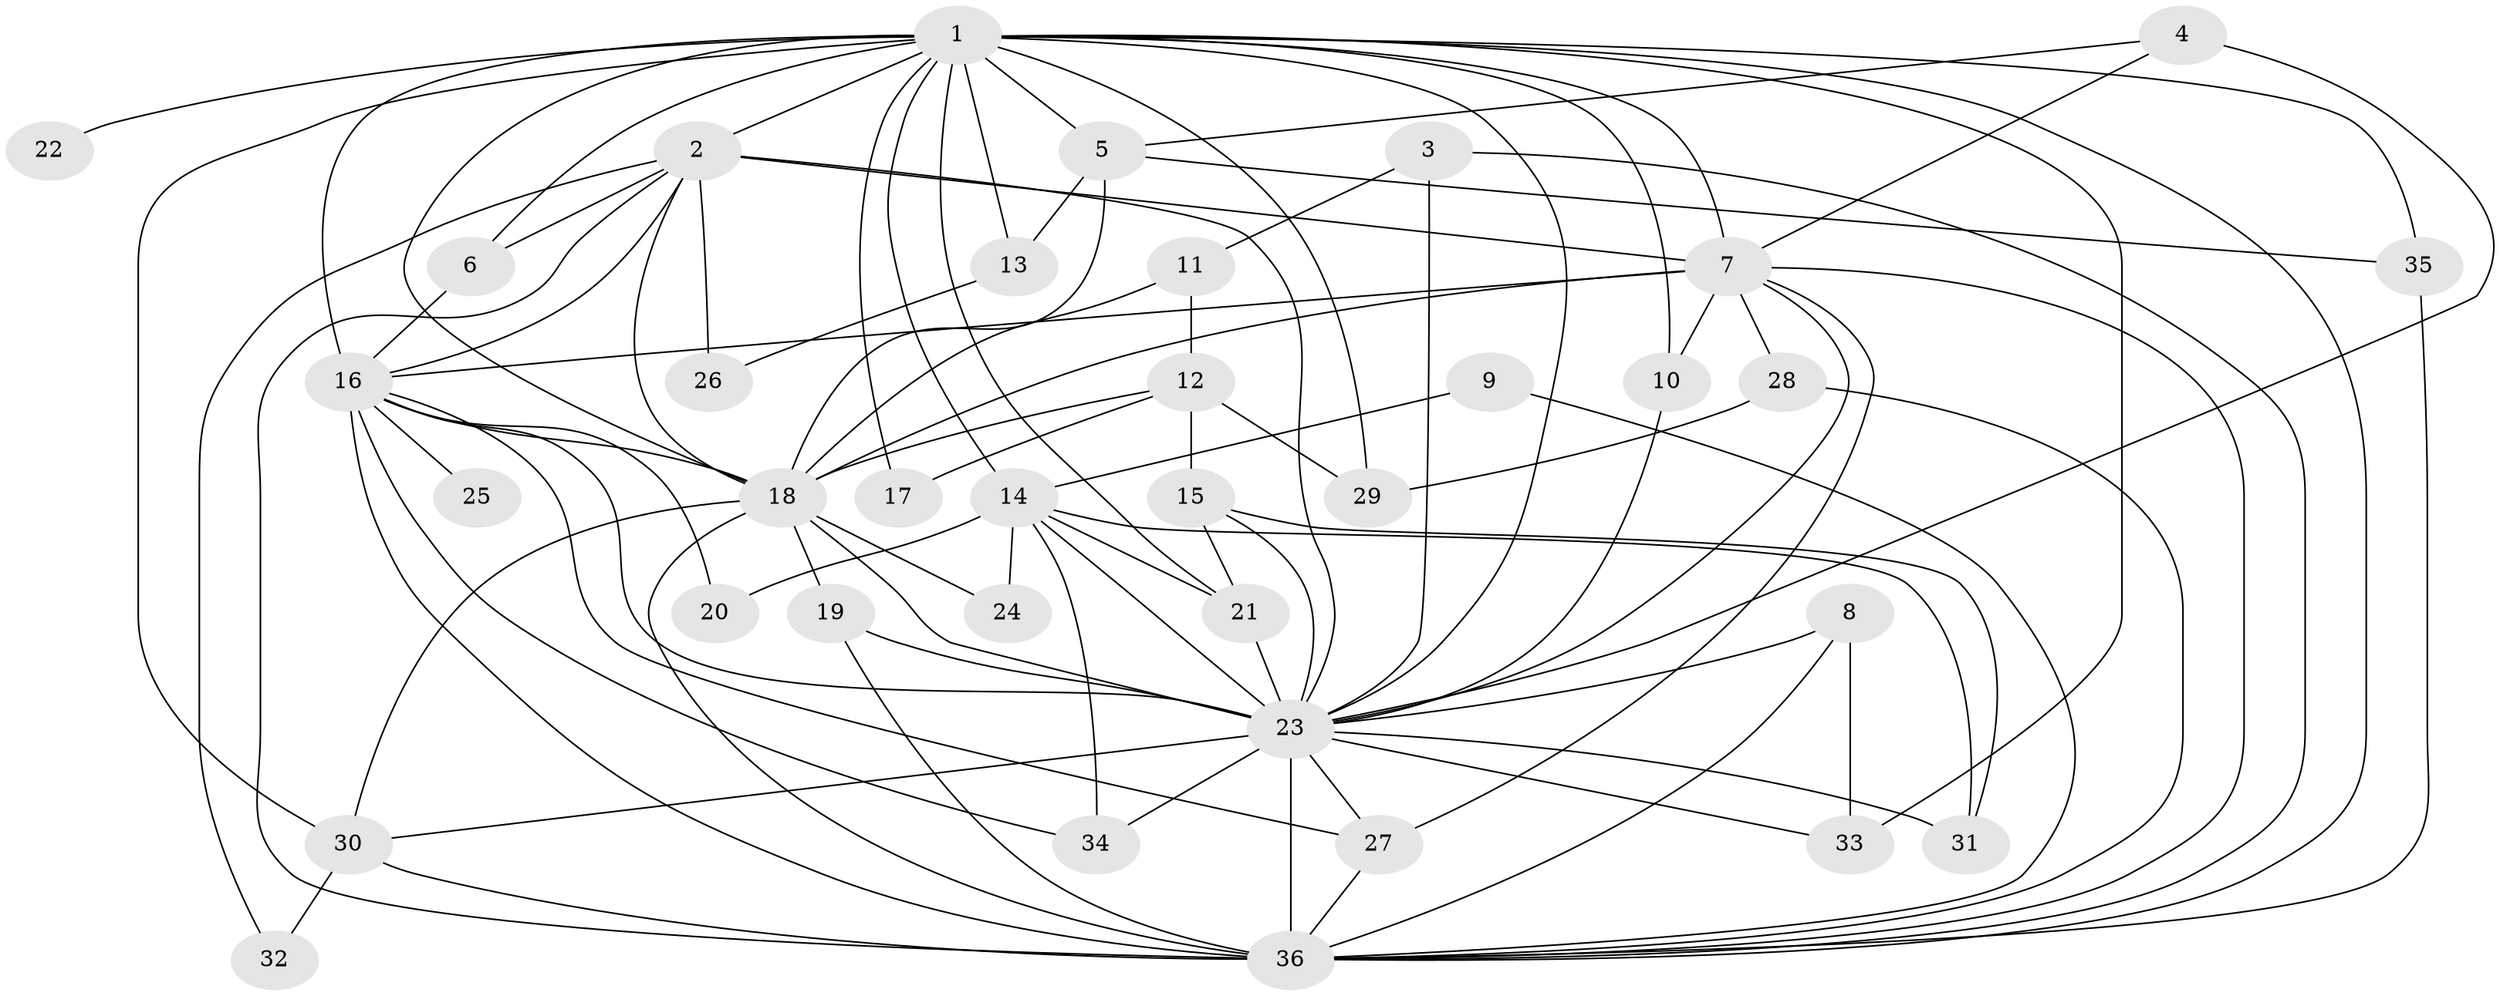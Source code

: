 // original degree distribution, {17: 0.04225352112676056, 12: 0.014084507042253521, 14: 0.014084507042253521, 15: 0.028169014084507043, 20: 0.014084507042253521, 25: 0.014084507042253521, 18: 0.014084507042253521, 5: 0.014084507042253521, 3: 0.28169014084507044, 2: 0.4788732394366197, 4: 0.056338028169014086, 7: 0.014084507042253521, 8: 0.014084507042253521}
// Generated by graph-tools (version 1.1) at 2025/01/03/09/25 03:01:17]
// undirected, 36 vertices, 92 edges
graph export_dot {
graph [start="1"]
  node [color=gray90,style=filled];
  1;
  2;
  3;
  4;
  5;
  6;
  7;
  8;
  9;
  10;
  11;
  12;
  13;
  14;
  15;
  16;
  17;
  18;
  19;
  20;
  21;
  22;
  23;
  24;
  25;
  26;
  27;
  28;
  29;
  30;
  31;
  32;
  33;
  34;
  35;
  36;
  1 -- 2 [weight=2.0];
  1 -- 5 [weight=1.0];
  1 -- 6 [weight=1.0];
  1 -- 7 [weight=2.0];
  1 -- 10 [weight=1.0];
  1 -- 13 [weight=1.0];
  1 -- 14 [weight=1.0];
  1 -- 16 [weight=2.0];
  1 -- 17 [weight=1.0];
  1 -- 18 [weight=4.0];
  1 -- 21 [weight=1.0];
  1 -- 22 [weight=1.0];
  1 -- 23 [weight=4.0];
  1 -- 29 [weight=1.0];
  1 -- 30 [weight=1.0];
  1 -- 33 [weight=1.0];
  1 -- 35 [weight=1.0];
  1 -- 36 [weight=2.0];
  2 -- 6 [weight=1.0];
  2 -- 7 [weight=1.0];
  2 -- 16 [weight=1.0];
  2 -- 18 [weight=2.0];
  2 -- 23 [weight=3.0];
  2 -- 26 [weight=1.0];
  2 -- 32 [weight=1.0];
  2 -- 36 [weight=2.0];
  3 -- 11 [weight=1.0];
  3 -- 23 [weight=1.0];
  3 -- 36 [weight=1.0];
  4 -- 5 [weight=1.0];
  4 -- 7 [weight=1.0];
  4 -- 23 [weight=1.0];
  5 -- 13 [weight=1.0];
  5 -- 18 [weight=1.0];
  5 -- 35 [weight=1.0];
  6 -- 16 [weight=1.0];
  7 -- 10 [weight=1.0];
  7 -- 16 [weight=2.0];
  7 -- 18 [weight=2.0];
  7 -- 23 [weight=2.0];
  7 -- 27 [weight=1.0];
  7 -- 28 [weight=1.0];
  7 -- 36 [weight=1.0];
  8 -- 23 [weight=1.0];
  8 -- 33 [weight=1.0];
  8 -- 36 [weight=1.0];
  9 -- 14 [weight=1.0];
  9 -- 36 [weight=1.0];
  10 -- 23 [weight=1.0];
  11 -- 12 [weight=1.0];
  11 -- 18 [weight=1.0];
  12 -- 15 [weight=1.0];
  12 -- 17 [weight=1.0];
  12 -- 18 [weight=2.0];
  12 -- 29 [weight=1.0];
  13 -- 26 [weight=1.0];
  14 -- 20 [weight=1.0];
  14 -- 21 [weight=1.0];
  14 -- 23 [weight=1.0];
  14 -- 24 [weight=1.0];
  14 -- 31 [weight=1.0];
  14 -- 34 [weight=1.0];
  15 -- 21 [weight=1.0];
  15 -- 23 [weight=1.0];
  15 -- 31 [weight=1.0];
  16 -- 18 [weight=2.0];
  16 -- 20 [weight=1.0];
  16 -- 23 [weight=4.0];
  16 -- 25 [weight=1.0];
  16 -- 27 [weight=1.0];
  16 -- 34 [weight=1.0];
  16 -- 36 [weight=1.0];
  18 -- 19 [weight=2.0];
  18 -- 23 [weight=6.0];
  18 -- 24 [weight=1.0];
  18 -- 30 [weight=1.0];
  18 -- 36 [weight=2.0];
  19 -- 23 [weight=1.0];
  19 -- 36 [weight=2.0];
  21 -- 23 [weight=2.0];
  23 -- 27 [weight=1.0];
  23 -- 30 [weight=1.0];
  23 -- 31 [weight=1.0];
  23 -- 33 [weight=1.0];
  23 -- 34 [weight=1.0];
  23 -- 36 [weight=3.0];
  27 -- 36 [weight=1.0];
  28 -- 29 [weight=1.0];
  28 -- 36 [weight=1.0];
  30 -- 32 [weight=1.0];
  30 -- 36 [weight=1.0];
  35 -- 36 [weight=1.0];
}

